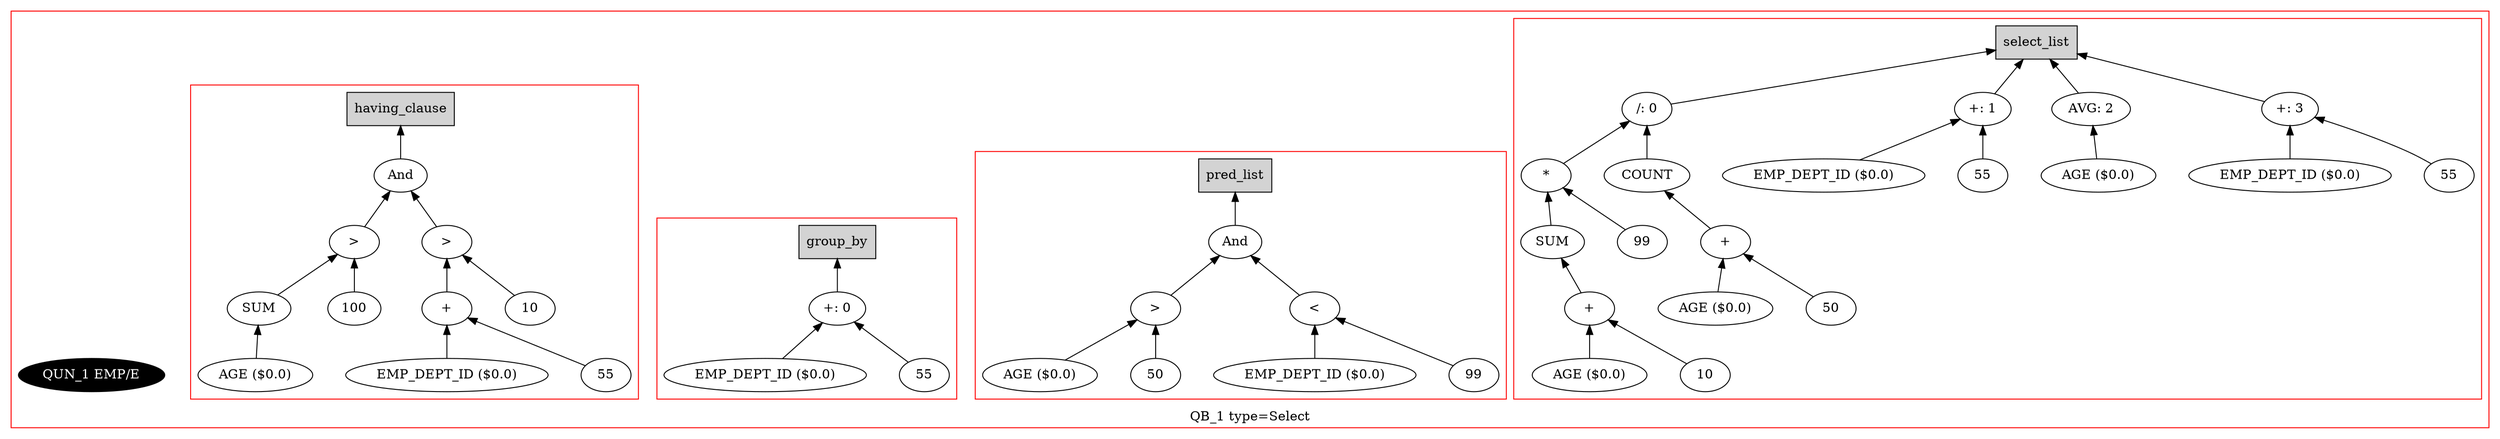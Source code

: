 digraph example1 {
    rankdir=BT;
    nodesep=0.5;
    ordering="in";
  subgraph cluster_QB_1 {
    "QB_1_selectlist"[label="select_list",shape=box,style=filled];
    color = "red"
  subgraph cluster_select_listQB_1 {
    exprnodeExprKey11v1[label="/: 0"];
    exprnodeExprKey6v1 -> exprnodeExprKey11v1;
    exprnodeExprKey6v1[label="*"];
    exprnodeExprKey4v1 -> exprnodeExprKey6v1;
    exprnodeExprKey4v1[label="SUM"];
    exprnodeExprKey3v1 -> exprnodeExprKey4v1;
    exprnodeExprKey3v1[label="+"];
    exprnodeExprKey1v1 -> exprnodeExprKey3v1;
    exprnodeExprKey1v1[label="AGE ($0.0)"];
    exprnodeExprKey2v1 -> exprnodeExprKey3v1;
    exprnodeExprKey2v1[label="10"];
    exprnodeExprKey5v1 -> exprnodeExprKey6v1;
    exprnodeExprKey5v1[label="99"];
    exprnodeExprKey10v1 -> exprnodeExprKey11v1;
    exprnodeExprKey10v1[label="COUNT"];
    exprnodeExprKey9v1 -> exprnodeExprKey10v1;
    exprnodeExprKey9v1[label="+"];
    exprnodeExprKey7v1 -> exprnodeExprKey9v1;
    exprnodeExprKey7v1[label="AGE ($0.0)"];
    exprnodeExprKey8v1 -> exprnodeExprKey9v1;
    exprnodeExprKey8v1[label="50"];
    exprnodeExprKey11v1 -> "QB_1_selectlist";
    exprnodeExprKey14v1[label="+: 1"];
    exprnodeExprKey12v1 -> exprnodeExprKey14v1;
    exprnodeExprKey12v1[label="EMP_DEPT_ID ($0.0)"];
    exprnodeExprKey13v1 -> exprnodeExprKey14v1;
    exprnodeExprKey13v1[label="55"];
    exprnodeExprKey14v1 -> "QB_1_selectlist";
    exprnodeExprKey16v1[label="AVG: 2"];
    exprnodeExprKey15v1 -> exprnodeExprKey16v1;
    exprnodeExprKey15v1[label="AGE ($0.0)"];
    exprnodeExprKey16v1 -> "QB_1_selectlist";
    exprnodeExprKey19v1[label="+: 3"];
    exprnodeExprKey17v1 -> exprnodeExprKey19v1;
    exprnodeExprKey17v1[label="EMP_DEPT_ID ($0.0)"];
    exprnodeExprKey18v1 -> exprnodeExprKey19v1;
    exprnodeExprKey18v1[label="55"];
    exprnodeExprKey19v1 -> "QB_1_selectlist";
}
    "QUN_1"[label="QUN_1 EMP/E", fillcolor=black, fontcolor=white, style=filled]
  subgraph cluster_pred_listQB_1 {
    exprnodeExprKey26v1[label="And"];
    exprnodeExprKey22v1 -> exprnodeExprKey26v1;
    exprnodeExprKey22v1[label=">"];
    exprnodeExprKey20v1 -> exprnodeExprKey22v1;
    exprnodeExprKey20v1[label="AGE ($0.0)"];
    exprnodeExprKey21v1 -> exprnodeExprKey22v1;
    exprnodeExprKey21v1[label="50"];
    exprnodeExprKey25v1 -> exprnodeExprKey26v1;
    exprnodeExprKey25v1[label="<"];
    exprnodeExprKey23v1 -> exprnodeExprKey25v1;
    exprnodeExprKey23v1[label="EMP_DEPT_ID ($0.0)"];
    exprnodeExprKey24v1 -> exprnodeExprKey25v1;
    exprnodeExprKey24v1[label="99"];
    exprnodeExprKey26v1 -> QB_1_pred_list;
    "QB_1_pred_list"[label="pred_list",shape=box,style=filled];
}
  subgraph cluster_group_byQB_1 {
    "QB_1_group_by"[label="group_by",shape=box,style=filled];
    exprnodeExprKey29v1[label="+: 0"];
    exprnodeExprKey27v1 -> exprnodeExprKey29v1;
    exprnodeExprKey27v1[label="EMP_DEPT_ID ($0.0)"];
    exprnodeExprKey28v1 -> exprnodeExprKey29v1;
    exprnodeExprKey28v1[label="55"];
    exprnodeExprKey29v1 -> "QB_1_group_by";
}
  subgraph cluster_having_clauseQB_1 {
    exprnodeExprKey39v1[label="And"];
    exprnodeExprKey33v1 -> exprnodeExprKey39v1;
    exprnodeExprKey33v1[label=">"];
    exprnodeExprKey31v1 -> exprnodeExprKey33v1;
    exprnodeExprKey31v1[label="SUM"];
    exprnodeExprKey30v1 -> exprnodeExprKey31v1;
    exprnodeExprKey30v1[label="AGE ($0.0)"];
    exprnodeExprKey32v1 -> exprnodeExprKey33v1;
    exprnodeExprKey32v1[label="100"];
    exprnodeExprKey38v1 -> exprnodeExprKey39v1;
    exprnodeExprKey38v1[label=">"];
    exprnodeExprKey36v1 -> exprnodeExprKey38v1;
    exprnodeExprKey36v1[label="+"];
    exprnodeExprKey34v1 -> exprnodeExprKey36v1;
    exprnodeExprKey34v1[label="EMP_DEPT_ID ($0.0)"];
    exprnodeExprKey35v1 -> exprnodeExprKey36v1;
    exprnodeExprKey35v1[label="55"];
    exprnodeExprKey37v1 -> exprnodeExprKey38v1;
    exprnodeExprKey37v1[label="10"];
    exprnodeExprKey39v1 -> QB_1_having_clause;
    "QB_1_having_clause"[label="having_clause",shape=box,style=filled];
}
    label = "QB_1 type=Select";
}
}
